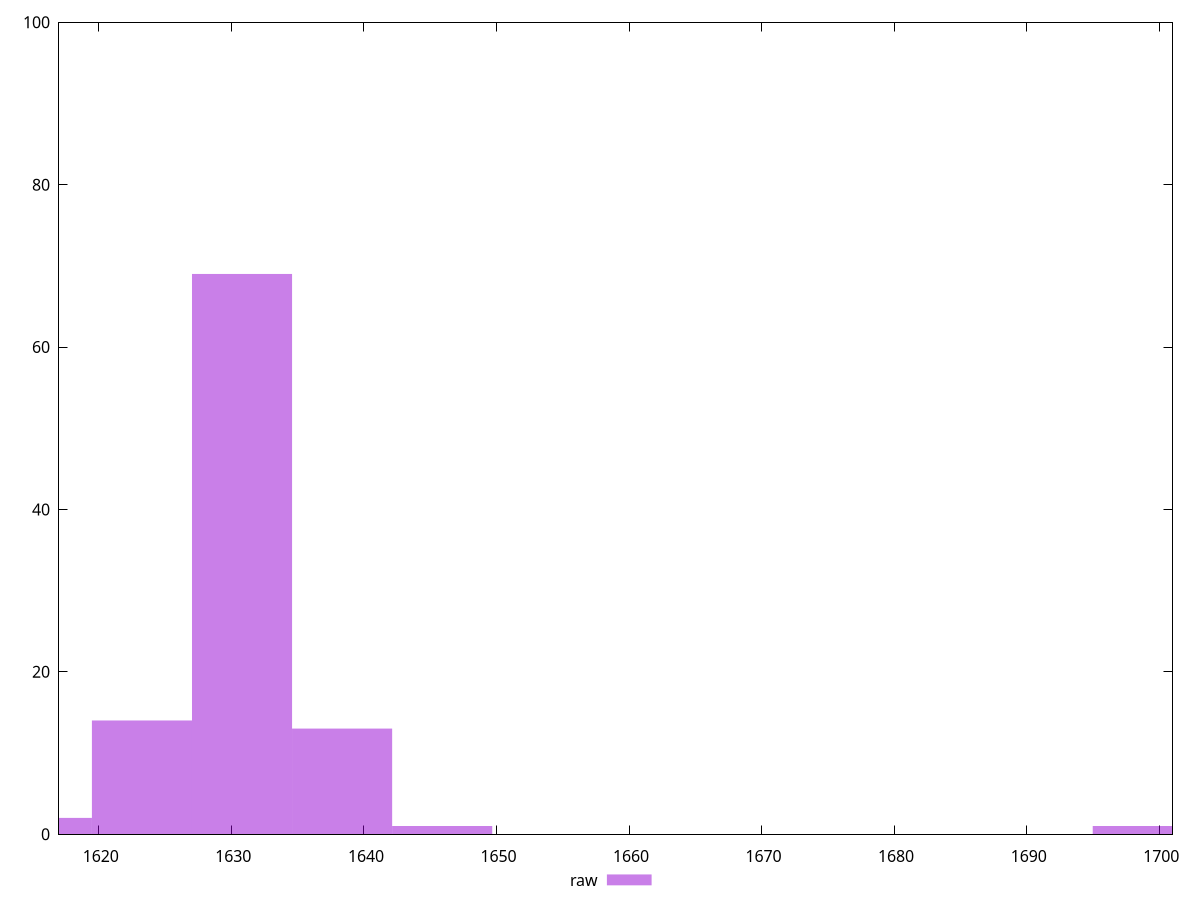 reset

$raw <<EOF
1698.757422672973 1
1615.7070597867387 2
1623.2570927763963 14
1638.3571587557117 13
1630.807125766054 69
1645.9071917453693 1
EOF

set key outside below
set boxwidth 7.550032989657658
set xrange [1617:1701]
set yrange [0:100]
set trange [0:100]
set style fill transparent solid 0.5 noborder
set terminal svg size 640, 490 enhanced background rgb 'white'
set output "reports/report_00033_2021-03-01T14-23-16.841Z/render-blocking-resources/samples/astro-inner-cached/raw/histogram.svg"

plot $raw title "raw" with boxes

reset
